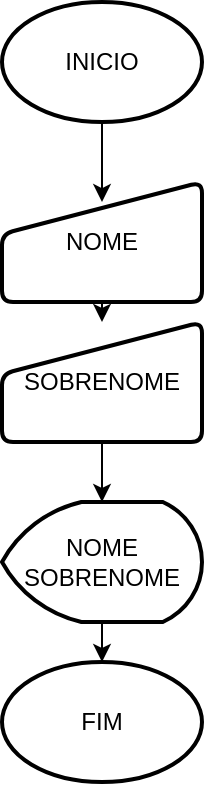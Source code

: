 <mxfile version="26.1.0">
  <diagram name="Page-1" id="yhl51eUc7-Du9HHL7dOh">
    <mxGraphModel dx="883" dy="460" grid="1" gridSize="10" guides="1" tooltips="1" connect="1" arrows="1" fold="1" page="1" pageScale="1" pageWidth="850" pageHeight="1100" math="0" shadow="0">
      <root>
        <mxCell id="0" />
        <mxCell id="1" parent="0" />
        <mxCell id="-JhWoaiKxjMnFyqD1i62-1" value="INICIO" style="strokeWidth=2;html=1;shape=mxgraph.flowchart.start_1;whiteSpace=wrap;" vertex="1" parent="1">
          <mxGeometry x="375" y="20" width="100" height="60" as="geometry" />
        </mxCell>
        <mxCell id="-JhWoaiKxjMnFyqD1i62-2" value="FIM" style="strokeWidth=2;html=1;shape=mxgraph.flowchart.start_1;whiteSpace=wrap;" vertex="1" parent="1">
          <mxGeometry x="375" y="350" width="100" height="60" as="geometry" />
        </mxCell>
        <mxCell id="-JhWoaiKxjMnFyqD1i62-7" style="edgeStyle=orthogonalEdgeStyle;rounded=0;orthogonalLoop=1;jettySize=auto;html=1;exitX=0.5;exitY=1;exitDx=0;exitDy=0;entryX=0.5;entryY=0;entryDx=0;entryDy=0;" edge="1" parent="1" source="-JhWoaiKxjMnFyqD1i62-3" target="-JhWoaiKxjMnFyqD1i62-4">
          <mxGeometry relative="1" as="geometry">
            <Array as="points">
              <mxPoint x="425" y="180" />
              <mxPoint x="425" y="180" />
            </Array>
          </mxGeometry>
        </mxCell>
        <mxCell id="-JhWoaiKxjMnFyqD1i62-3" value="NOME" style="html=1;strokeWidth=2;shape=manualInput;whiteSpace=wrap;rounded=1;size=26;arcSize=11;" vertex="1" parent="1">
          <mxGeometry x="375" y="110" width="100" height="60" as="geometry" />
        </mxCell>
        <mxCell id="-JhWoaiKxjMnFyqD1i62-4" value="SOBRENOME" style="html=1;strokeWidth=2;shape=manualInput;whiteSpace=wrap;rounded=1;size=26;arcSize=11;" vertex="1" parent="1">
          <mxGeometry x="375" y="180" width="100" height="60" as="geometry" />
        </mxCell>
        <mxCell id="-JhWoaiKxjMnFyqD1i62-5" value="NOME SOBRENOME" style="strokeWidth=2;html=1;shape=mxgraph.flowchart.display;whiteSpace=wrap;" vertex="1" parent="1">
          <mxGeometry x="375" y="270" width="100" height="60" as="geometry" />
        </mxCell>
        <mxCell id="-JhWoaiKxjMnFyqD1i62-6" style="edgeStyle=orthogonalEdgeStyle;rounded=0;orthogonalLoop=1;jettySize=auto;html=1;exitX=0.5;exitY=1;exitDx=0;exitDy=0;exitPerimeter=0;entryX=0.5;entryY=0.167;entryDx=0;entryDy=0;entryPerimeter=0;" edge="1" parent="1" source="-JhWoaiKxjMnFyqD1i62-1" target="-JhWoaiKxjMnFyqD1i62-3">
          <mxGeometry relative="1" as="geometry" />
        </mxCell>
        <mxCell id="-JhWoaiKxjMnFyqD1i62-8" style="edgeStyle=orthogonalEdgeStyle;rounded=0;orthogonalLoop=1;jettySize=auto;html=1;exitX=0.5;exitY=1;exitDx=0;exitDy=0;entryX=0.5;entryY=0;entryDx=0;entryDy=0;entryPerimeter=0;" edge="1" parent="1" source="-JhWoaiKxjMnFyqD1i62-4" target="-JhWoaiKxjMnFyqD1i62-5">
          <mxGeometry relative="1" as="geometry" />
        </mxCell>
        <mxCell id="-JhWoaiKxjMnFyqD1i62-9" style="edgeStyle=orthogonalEdgeStyle;rounded=0;orthogonalLoop=1;jettySize=auto;html=1;exitX=0.5;exitY=1;exitDx=0;exitDy=0;exitPerimeter=0;entryX=0.5;entryY=0;entryDx=0;entryDy=0;entryPerimeter=0;" edge="1" parent="1" source="-JhWoaiKxjMnFyqD1i62-5" target="-JhWoaiKxjMnFyqD1i62-2">
          <mxGeometry relative="1" as="geometry" />
        </mxCell>
      </root>
    </mxGraphModel>
  </diagram>
</mxfile>
